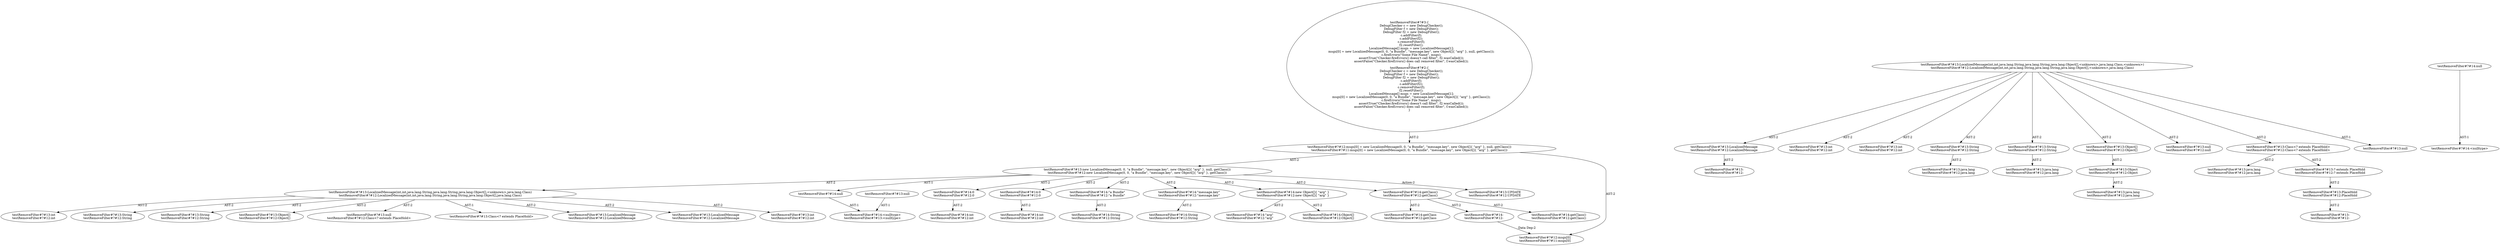 digraph "Pattern" {
0 [label="testRemoveFilter#?#13:UPDATE
testRemoveFilter#?#12:UPDATE" shape=ellipse]
1 [label="testRemoveFilter#?#13:new LocalizedMessage(0, 0, \"a Bundle\", \"message.key\", new Object[]\{ \"arg\" \}, null, getClass())
testRemoveFilter#?#12:new LocalizedMessage(0, 0, \"a Bundle\", \"message.key\", new Object[]\{ \"arg\" \}, getClass())" shape=ellipse]
2 [label="testRemoveFilter#?#12:msgs[0] = new LocalizedMessage(0, 0, \"a Bundle\", \"message.key\", new Object[]\{ \"arg\" \}, null, getClass())
testRemoveFilter#?#11:msgs[0] = new LocalizedMessage(0, 0, \"a Bundle\", \"message.key\", new Object[]\{ \"arg\" \}, getClass())" shape=ellipse]
3 [label="testRemoveFilter#?#3:\{
    DebugChecker c = new DebugChecker();
    DebugFilter f = new DebugFilter();
    DebugFilter f2 = new DebugFilter();
    c.addFilter(f);
    c.addFilter(f2);
    c.removeFilter(f);
    f2.resetFilter();
    LocalizedMessage[] msgs = new LocalizedMessage[1];
    msgs[0] = new LocalizedMessage(0, 0, \"a Bundle\", \"message.key\", new Object[]\{ \"arg\" \}, null, getClass());
    c.fireErrors(\"Some File Name\", msgs);
    assertTrue(\"Checker.fireErrors() doesn't call filter\", f2.wasCalled());
    assertFalse(\"Checker.fireErrors() does call removed filter\", f.wasCalled());
\}
testRemoveFilter#?#2:\{
    DebugChecker c = new DebugChecker();
    DebugFilter f = new DebugFilter();
    DebugFilter f2 = new DebugFilter();
    c.addFilter(f);
    c.addFilter(f2);
    c.removeFilter(f);
    f2.resetFilter();
    LocalizedMessage[] msgs = new LocalizedMessage[1];
    msgs[0] = new LocalizedMessage(0, 0, \"a Bundle\", \"message.key\", new Object[]\{ \"arg\" \}, getClass());
    c.fireErrors(\"Some File Name\", msgs);
    assertTrue(\"Checker.fireErrors() doesn't call filter\", f2.wasCalled());
    assertFalse(\"Checker.fireErrors() does call removed filter\", f.wasCalled());
\}" shape=ellipse]
4 [label="testRemoveFilter#?#12:msgs[0]
testRemoveFilter#?#11:msgs[0]" shape=ellipse]
5 [label="testRemoveFilter#?#13:LocalizedMessage(int,int,java.lang.String,java.lang.String,java.lang.Object[],<unknown>,java.lang.Class)
testRemoveFilter#?#12:LocalizedMessage(int,int,java.lang.String,java.lang.String,java.lang.Object[],java.lang.Class)" shape=ellipse]
6 [label="testRemoveFilter#?#13:LocalizedMessage
testRemoveFilter#?#12:LocalizedMessage" shape=ellipse]
7 [label="testRemoveFilter#?#13:LocalizedMessage
testRemoveFilter#?#12:LocalizedMessage" shape=ellipse]
8 [label="testRemoveFilter#?#13:int
testRemoveFilter#?#12:int" shape=ellipse]
9 [label="testRemoveFilter#?#13:int
testRemoveFilter#?#12:int" shape=ellipse]
10 [label="testRemoveFilter#?#13:String
testRemoveFilter#?#12:String" shape=ellipse]
11 [label="testRemoveFilter#?#13:String
testRemoveFilter#?#12:String" shape=ellipse]
12 [label="testRemoveFilter#?#13:Object[]
testRemoveFilter#?#12:Object[]" shape=ellipse]
13 [label="testRemoveFilter#?#13:null
testRemoveFilter#?#12:Class<? extends PlaceHold>" shape=ellipse]
14 [label="testRemoveFilter#?#13:Class<? extends PlaceHold>" shape=ellipse]
15 [label="testRemoveFilter#?#14:0
testRemoveFilter#?#12:0" shape=ellipse]
16 [label="testRemoveFilter#?#14:int
testRemoveFilter#?#12:int" shape=ellipse]
17 [label="testRemoveFilter#?#14:0
testRemoveFilter#?#12:0" shape=ellipse]
18 [label="testRemoveFilter#?#14:int
testRemoveFilter#?#12:int" shape=ellipse]
19 [label="testRemoveFilter#?#14:\"a Bundle\"
testRemoveFilter#?#12:\"a Bundle\"" shape=ellipse]
20 [label="testRemoveFilter#?#14:String
testRemoveFilter#?#12:String" shape=ellipse]
21 [label="testRemoveFilter#?#14:\"message.key\"
testRemoveFilter#?#12:\"message.key\"" shape=ellipse]
22 [label="testRemoveFilter#?#14:String
testRemoveFilter#?#12:String" shape=ellipse]
23 [label="testRemoveFilter#?#14:new Object[]\{ \"arg\" \}
testRemoveFilter#?#12:new Object[]\{ \"arg\" \}" shape=ellipse]
24 [label="testRemoveFilter#?#14:Object[]
testRemoveFilter#?#12:Object[]" shape=ellipse]
25 [label="testRemoveFilter#?#14:\"arg\"
testRemoveFilter#?#12:\"arg\"" shape=ellipse]
26 [label="testRemoveFilter#?#14:null" shape=ellipse]
27 [label="testRemoveFilter#?#14:<nulltype>
testRemoveFilter#?#13:<nulltype>" shape=ellipse]
28 [label="testRemoveFilter#?#14:getClass()
testRemoveFilter#?#12:getClass()" shape=ellipse]
29 [label="testRemoveFilter#?#14:getClass
testRemoveFilter#?#12:getClass" shape=ellipse]
30 [label="testRemoveFilter#?#14:
testRemoveFilter#?#12:" shape=ellipse]
31 [label="testRemoveFilter#?#14:getClass()
testRemoveFilter#?#12:getClass()" shape=ellipse]
32 [label="testRemoveFilter#?#13:LocalizedMessage(int,int,java.lang.String,java.lang.String,java.lang.Object[],<unknown>,java.lang.Class,<unknown>)
testRemoveFilter#?#12:LocalizedMessage(int,int,java.lang.String,java.lang.String,java.lang.Object[],<unknown>,java.lang.Class)" shape=ellipse]
33 [label="testRemoveFilter#?#13:LocalizedMessage
testRemoveFilter#?#12:LocalizedMessage" shape=ellipse]
34 [label="testRemoveFilter#?#13:
testRemoveFilter#?#12:" shape=ellipse]
35 [label="testRemoveFilter#?#13:int
testRemoveFilter#?#12:int" shape=ellipse]
36 [label="testRemoveFilter#?#13:int
testRemoveFilter#?#12:int" shape=ellipse]
37 [label="testRemoveFilter#?#13:String
testRemoveFilter#?#12:String" shape=ellipse]
38 [label="testRemoveFilter#?#13:java.lang
testRemoveFilter#?#12:java.lang" shape=ellipse]
39 [label="testRemoveFilter#?#13:String
testRemoveFilter#?#12:String" shape=ellipse]
40 [label="testRemoveFilter#?#13:java.lang
testRemoveFilter#?#12:java.lang" shape=ellipse]
41 [label="testRemoveFilter#?#13:Object[]
testRemoveFilter#?#12:Object[]" shape=ellipse]
42 [label="testRemoveFilter#?#13:Object
testRemoveFilter#?#12:Object" shape=ellipse]
43 [label="testRemoveFilter#?#13:java.lang
testRemoveFilter#?#12:java.lang" shape=ellipse]
44 [label="testRemoveFilter#?#13:null
testRemoveFilter#?#12:null" shape=ellipse]
45 [label="testRemoveFilter#?#13:Class<? extends PlaceHold>
testRemoveFilter#?#12:Class<? extends PlaceHold>" shape=ellipse]
46 [label="testRemoveFilter#?#13:java.lang
testRemoveFilter#?#12:java.lang" shape=ellipse]
47 [label="testRemoveFilter#?#13:? extends PlaceHold
testRemoveFilter#?#12:? extends PlaceHold" shape=ellipse]
48 [label="testRemoveFilter#?#13:PlaceHold
testRemoveFilter#?#12:PlaceHold" shape=ellipse]
49 [label="testRemoveFilter#?#13:
testRemoveFilter#?#12:" shape=ellipse]
50 [label="testRemoveFilter#?#13:null" shape=ellipse]
51 [label="testRemoveFilter#?#14:null" shape=ellipse]
52 [label="testRemoveFilter#?#14:<nulltype>" shape=ellipse]
53 [label="testRemoveFilter#?#13:null" shape=ellipse]
1 -> 0 [label="Action:2"];
1 -> 5 [label="AST:2"];
1 -> 15 [label="AST:2"];
1 -> 17 [label="AST:2"];
1 -> 19 [label="AST:2"];
1 -> 21 [label="AST:2"];
1 -> 23 [label="AST:2"];
1 -> 26 [label="AST:1"];
1 -> 28 [label="AST:2"];
2 -> 1 [label="AST:2"];
2 -> 4 [label="AST:2"];
3 -> 2 [label="AST:2"];
5 -> 6 [label="AST:2"];
5 -> 7 [label="AST:2"];
5 -> 8 [label="AST:2"];
5 -> 9 [label="AST:2"];
5 -> 10 [label="AST:2"];
5 -> 11 [label="AST:2"];
5 -> 12 [label="AST:2"];
5 -> 13 [label="AST:2"];
5 -> 14 [label="AST:1"];
15 -> 16 [label="AST:2"];
17 -> 18 [label="AST:2"];
19 -> 20 [label="AST:2"];
21 -> 22 [label="AST:2"];
23 -> 24 [label="AST:2"];
23 -> 25 [label="AST:2"];
26 -> 27 [label="AST:1"];
28 -> 29 [label="AST:2"];
28 -> 30 [label="AST:2"];
28 -> 31 [label="AST:2"];
30 -> 4 [label="Data Dep:2"];
32 -> 33 [label="AST:2"];
32 -> 35 [label="AST:2"];
32 -> 36 [label="AST:2"];
32 -> 37 [label="AST:2"];
32 -> 39 [label="AST:2"];
32 -> 41 [label="AST:2"];
32 -> 44 [label="AST:2"];
32 -> 45 [label="AST:2"];
32 -> 50 [label="AST:1"];
33 -> 34 [label="AST:2"];
37 -> 38 [label="AST:2"];
39 -> 40 [label="AST:2"];
41 -> 42 [label="AST:2"];
42 -> 43 [label="AST:2"];
45 -> 46 [label="AST:2"];
45 -> 47 [label="AST:2"];
47 -> 48 [label="AST:2"];
48 -> 49 [label="AST:2"];
51 -> 52 [label="AST:1"];
53 -> 27 [label="AST:1"];
}